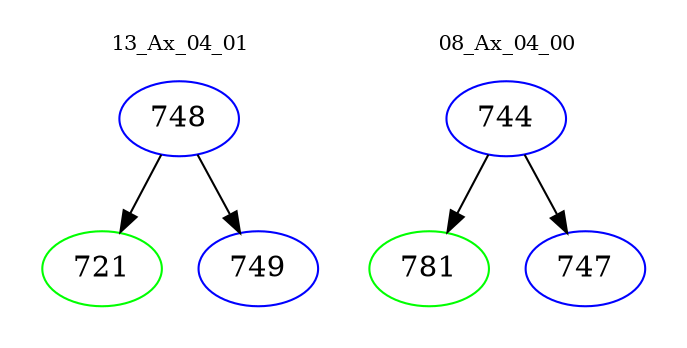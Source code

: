 digraph{
subgraph cluster_0 {
color = white
label = "13_Ax_04_01";
fontsize=10;
T0_748 [label="748", color="blue"]
T0_748 -> T0_721 [color="black"]
T0_721 [label="721", color="green"]
T0_748 -> T0_749 [color="black"]
T0_749 [label="749", color="blue"]
}
subgraph cluster_1 {
color = white
label = "08_Ax_04_00";
fontsize=10;
T1_744 [label="744", color="blue"]
T1_744 -> T1_781 [color="black"]
T1_781 [label="781", color="green"]
T1_744 -> T1_747 [color="black"]
T1_747 [label="747", color="blue"]
}
}
